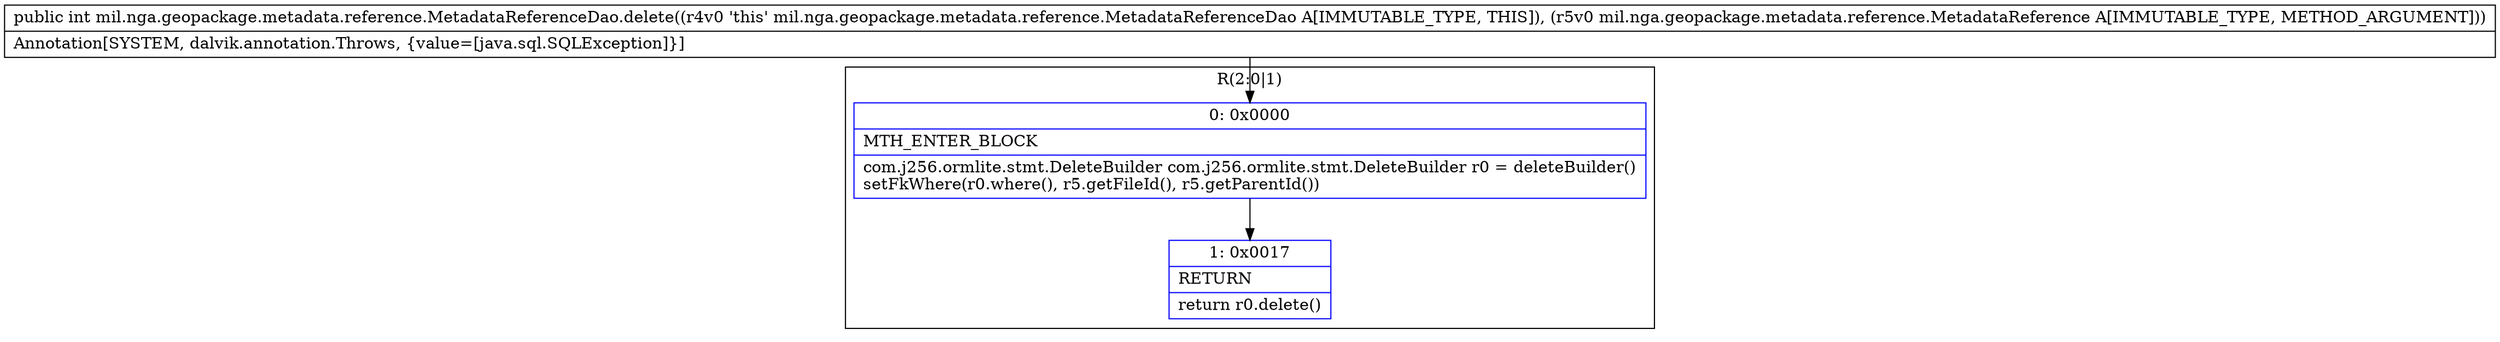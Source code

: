 digraph "CFG formil.nga.geopackage.metadata.reference.MetadataReferenceDao.delete(Lmil\/nga\/geopackage\/metadata\/reference\/MetadataReference;)I" {
subgraph cluster_Region_154948128 {
label = "R(2:0|1)";
node [shape=record,color=blue];
Node_0 [shape=record,label="{0\:\ 0x0000|MTH_ENTER_BLOCK\l|com.j256.ormlite.stmt.DeleteBuilder com.j256.ormlite.stmt.DeleteBuilder r0 = deleteBuilder()\lsetFkWhere(r0.where(), r5.getFileId(), r5.getParentId())\l}"];
Node_1 [shape=record,label="{1\:\ 0x0017|RETURN\l|return r0.delete()\l}"];
}
MethodNode[shape=record,label="{public int mil.nga.geopackage.metadata.reference.MetadataReferenceDao.delete((r4v0 'this' mil.nga.geopackage.metadata.reference.MetadataReferenceDao A[IMMUTABLE_TYPE, THIS]), (r5v0 mil.nga.geopackage.metadata.reference.MetadataReference A[IMMUTABLE_TYPE, METHOD_ARGUMENT]))  | Annotation[SYSTEM, dalvik.annotation.Throws, \{value=[java.sql.SQLException]\}]\l}"];
MethodNode -> Node_0;
Node_0 -> Node_1;
}

